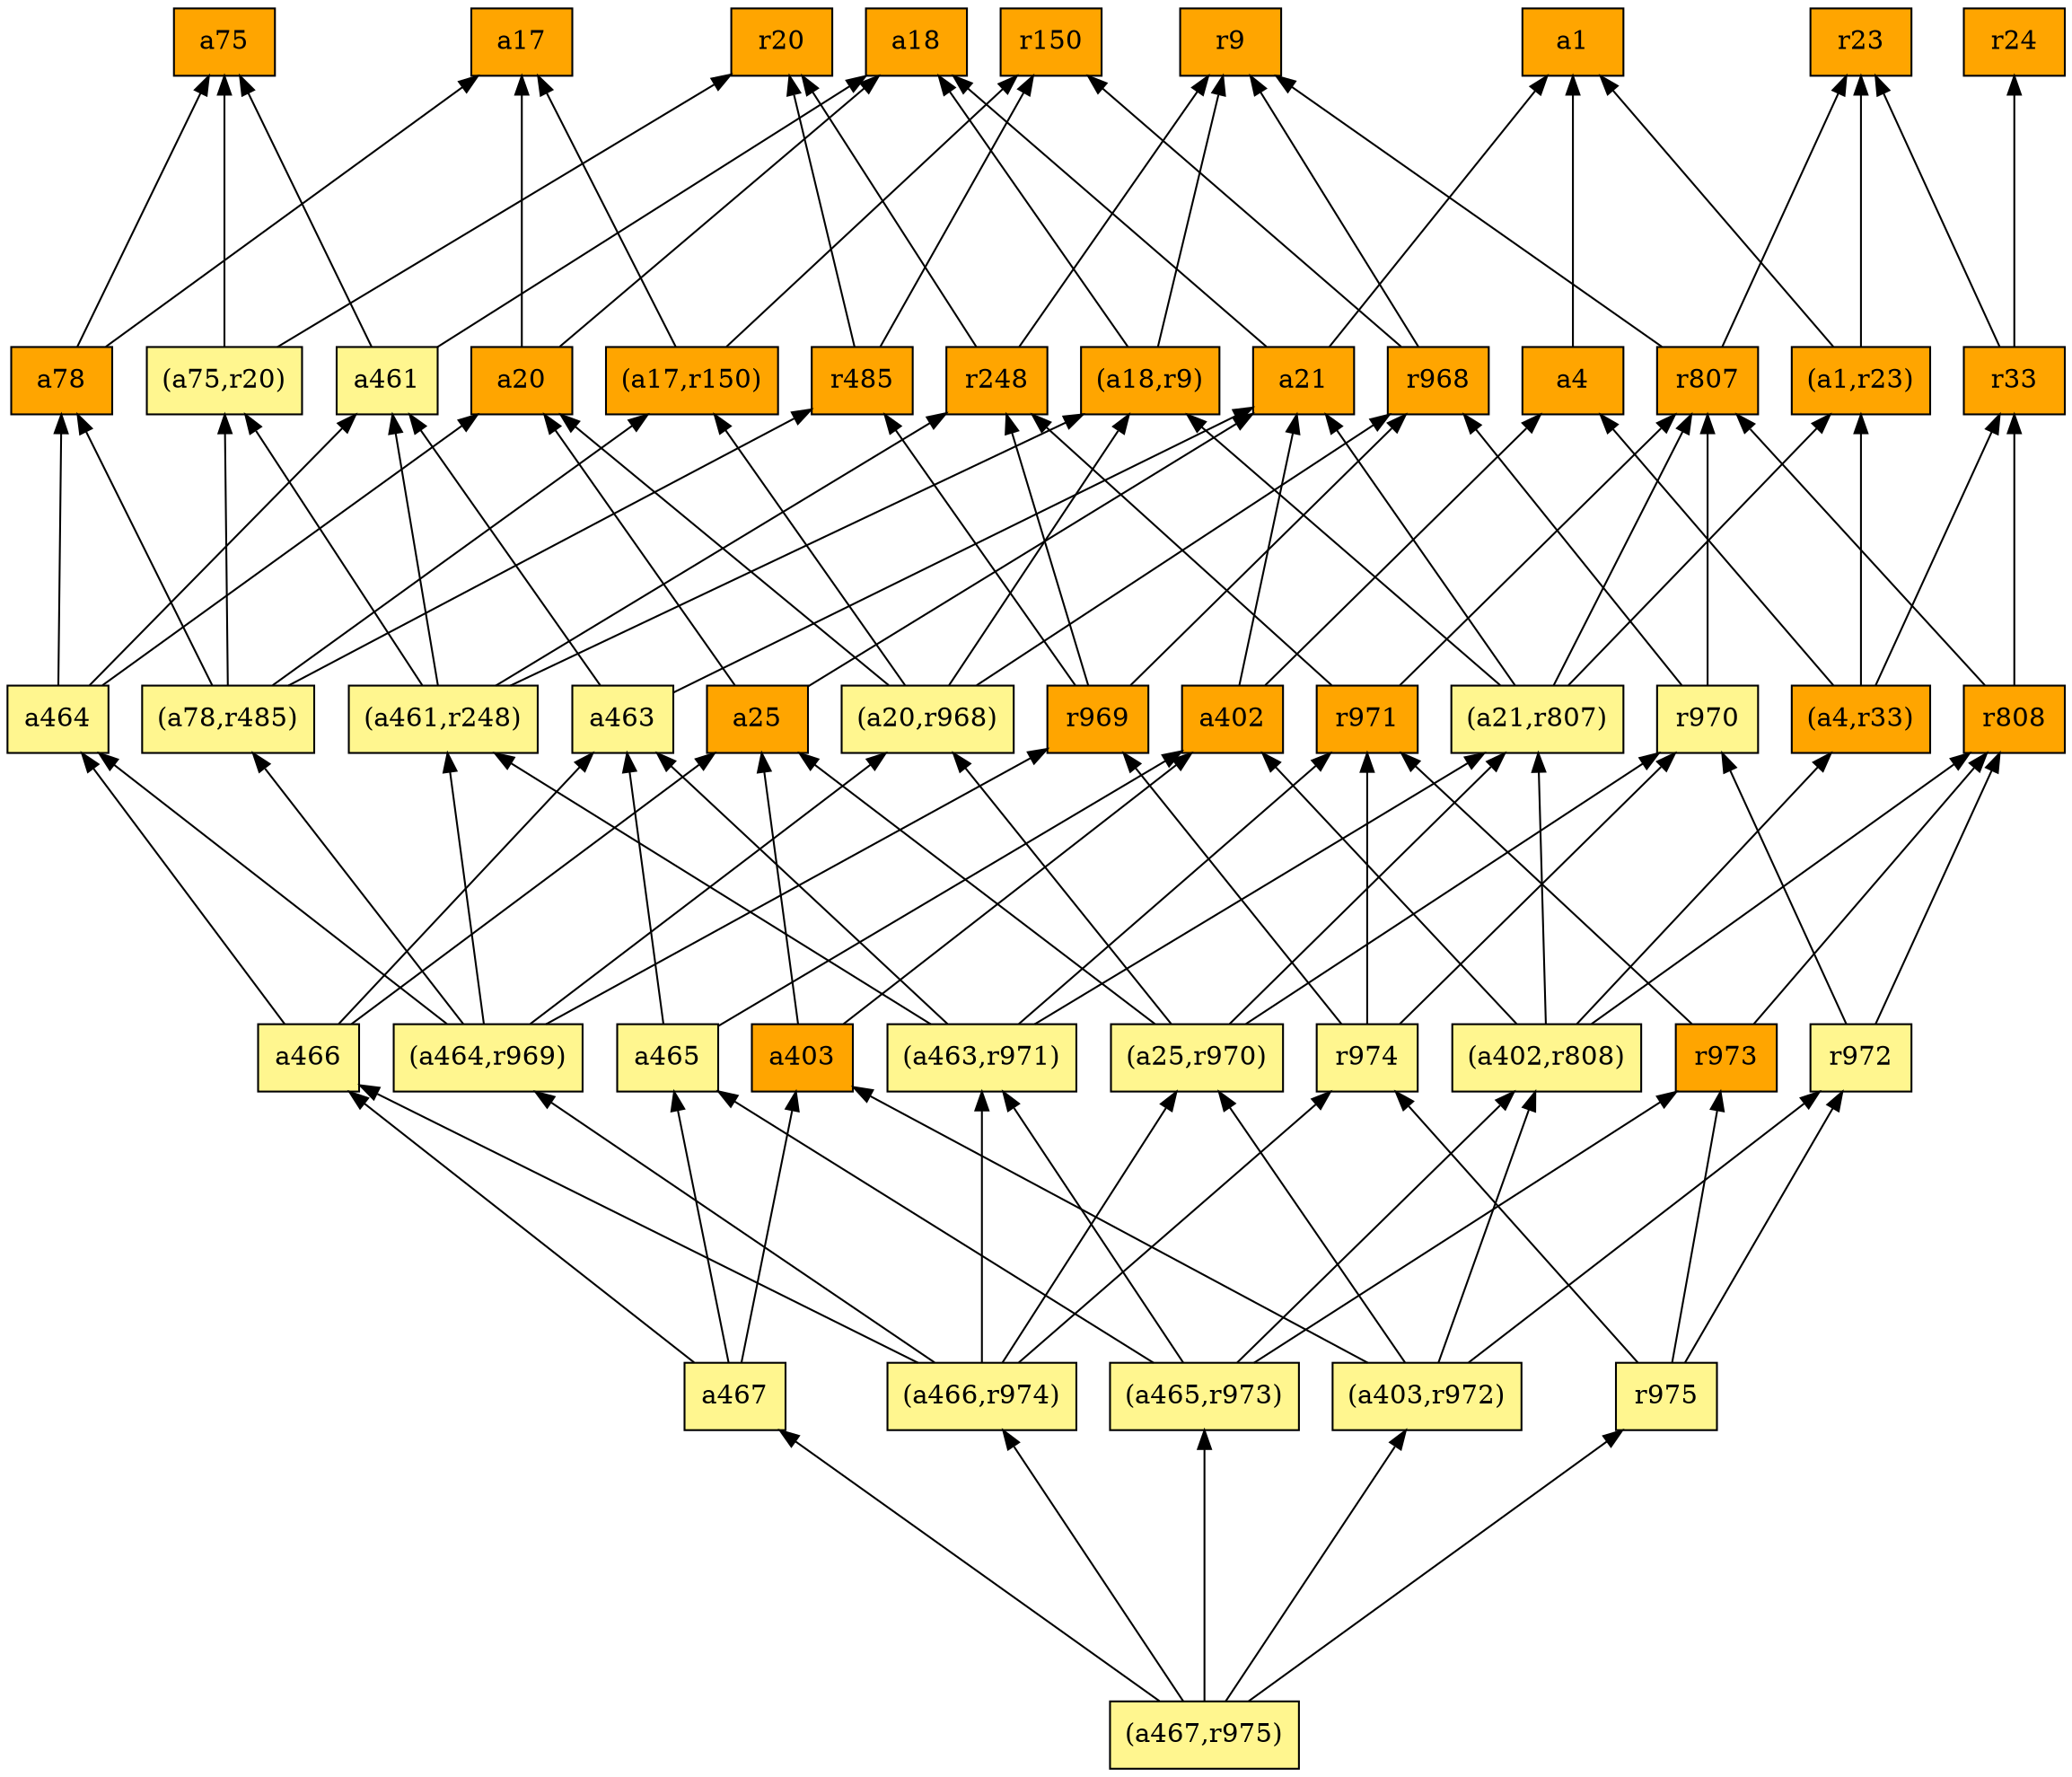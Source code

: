 digraph G {
rankdir=BT;ranksep="2.0";
"a463" [shape=record,fillcolor=khaki1,style=filled,label="{a463}"];
"(a78,r485)" [shape=record,fillcolor=khaki1,style=filled,label="{(a78,r485)}"];
"(a4,r33)" [shape=record,fillcolor=orange,style=filled,label="{(a4,r33)}"];
"r972" [shape=record,fillcolor=khaki1,style=filled,label="{r972}"];
"(a461,r248)" [shape=record,fillcolor=khaki1,style=filled,label="{(a461,r248)}"];
"(a20,r968)" [shape=record,fillcolor=khaki1,style=filled,label="{(a20,r968)}"];
"a402" [shape=record,fillcolor=orange,style=filled,label="{a402}"];
"r150" [shape=record,fillcolor=orange,style=filled,label="{r150}"];
"r9" [shape=record,fillcolor=orange,style=filled,label="{r9}"];
"a21" [shape=record,fillcolor=orange,style=filled,label="{a21}"];
"a466" [shape=record,fillcolor=khaki1,style=filled,label="{a466}"];
"a403" [shape=record,fillcolor=orange,style=filled,label="{a403}"];
"(a464,r969)" [shape=record,fillcolor=khaki1,style=filled,label="{(a464,r969)}"];
"(a25,r970)" [shape=record,fillcolor=khaki1,style=filled,label="{(a25,r970)}"];
"a4" [shape=record,fillcolor=orange,style=filled,label="{a4}"];
"a20" [shape=record,fillcolor=orange,style=filled,label="{a20}"];
"r24" [shape=record,fillcolor=orange,style=filled,label="{r24}"];
"r33" [shape=record,fillcolor=orange,style=filled,label="{r33}"];
"r975" [shape=record,fillcolor=khaki1,style=filled,label="{r975}"];
"a467" [shape=record,fillcolor=khaki1,style=filled,label="{a467}"];
"(a463,r971)" [shape=record,fillcolor=khaki1,style=filled,label="{(a463,r971)}"];
"a464" [shape=record,fillcolor=khaki1,style=filled,label="{a464}"];
"(a466,r974)" [shape=record,fillcolor=khaki1,style=filled,label="{(a466,r974)}"];
"a465" [shape=record,fillcolor=khaki1,style=filled,label="{a465}"];
"(a21,r807)" [shape=record,fillcolor=khaki1,style=filled,label="{(a21,r807)}"];
"r968" [shape=record,fillcolor=orange,style=filled,label="{r968}"];
"r970" [shape=record,fillcolor=khaki1,style=filled,label="{r970}"];
"(a465,r973)" [shape=record,fillcolor=khaki1,style=filled,label="{(a465,r973)}"];
"r971" [shape=record,fillcolor=orange,style=filled,label="{r971}"];
"r485" [shape=record,fillcolor=orange,style=filled,label="{r485}"];
"a75" [shape=record,fillcolor=orange,style=filled,label="{a75}"];
"(a75,r20)" [shape=record,fillcolor=khaki1,style=filled,label="{(a75,r20)}"];
"(a403,r972)" [shape=record,fillcolor=khaki1,style=filled,label="{(a403,r972)}"];
"a17" [shape=record,fillcolor=orange,style=filled,label="{a17}"];
"a25" [shape=record,fillcolor=orange,style=filled,label="{a25}"];
"a18" [shape=record,fillcolor=orange,style=filled,label="{a18}"];
"a461" [shape=record,fillcolor=khaki1,style=filled,label="{a461}"];
"(a467,r975)" [shape=record,fillcolor=khaki1,style=filled,label="{(a467,r975)}"];
"r808" [shape=record,fillcolor=orange,style=filled,label="{r808}"];
"r969" [shape=record,fillcolor=orange,style=filled,label="{r969}"];
"a1" [shape=record,fillcolor=orange,style=filled,label="{a1}"];
"(a1,r23)" [shape=record,fillcolor=orange,style=filled,label="{(a1,r23)}"];
"r248" [shape=record,fillcolor=orange,style=filled,label="{r248}"];
"a78" [shape=record,fillcolor=orange,style=filled,label="{a78}"];
"r974" [shape=record,fillcolor=khaki1,style=filled,label="{r974}"];
"r807" [shape=record,fillcolor=orange,style=filled,label="{r807}"];
"r23" [shape=record,fillcolor=orange,style=filled,label="{r23}"];
"r20" [shape=record,fillcolor=orange,style=filled,label="{r20}"];
"r973" [shape=record,fillcolor=orange,style=filled,label="{r973}"];
"(a18,r9)" [shape=record,fillcolor=orange,style=filled,label="{(a18,r9)}"];
"(a402,r808)" [shape=record,fillcolor=khaki1,style=filled,label="{(a402,r808)}"];
"(a17,r150)" [shape=record,fillcolor=orange,style=filled,label="{(a17,r150)}"];
"a463" -> "a21"
"a463" -> "a461"
"(a78,r485)" -> "a78"
"(a78,r485)" -> "(a75,r20)"
"(a78,r485)" -> "r485"
"(a78,r485)" -> "(a17,r150)"
"(a4,r33)" -> "a4"
"(a4,r33)" -> "(a1,r23)"
"(a4,r33)" -> "r33"
"r972" -> "r970"
"r972" -> "r808"
"(a461,r248)" -> "(a18,r9)"
"(a461,r248)" -> "(a75,r20)"
"(a461,r248)" -> "a461"
"(a461,r248)" -> "r248"
"(a20,r968)" -> "r968"
"(a20,r968)" -> "(a18,r9)"
"(a20,r968)" -> "a20"
"(a20,r968)" -> "(a17,r150)"
"a402" -> "a21"
"a402" -> "a4"
"a21" -> "a1"
"a21" -> "a18"
"a466" -> "a463"
"a466" -> "a25"
"a466" -> "a464"
"a403" -> "a25"
"a403" -> "a402"
"(a464,r969)" -> "(a78,r485)"
"(a464,r969)" -> "(a461,r248)"
"(a464,r969)" -> "(a20,r968)"
"(a464,r969)" -> "a464"
"(a464,r969)" -> "r969"
"(a25,r970)" -> "(a21,r807)"
"(a25,r970)" -> "r970"
"(a25,r970)" -> "(a20,r968)"
"(a25,r970)" -> "a25"
"a4" -> "a1"
"a20" -> "a18"
"a20" -> "a17"
"r33" -> "r24"
"r33" -> "r23"
"r975" -> "r972"
"r975" -> "r974"
"r975" -> "r973"
"a467" -> "a466"
"a467" -> "a403"
"a467" -> "a465"
"(a463,r971)" -> "a463"
"(a463,r971)" -> "(a21,r807)"
"(a463,r971)" -> "r971"
"(a463,r971)" -> "(a461,r248)"
"a464" -> "a78"
"a464" -> "a20"
"a464" -> "a461"
"(a466,r974)" -> "(a464,r969)"
"(a466,r974)" -> "(a25,r970)"
"(a466,r974)" -> "r974"
"(a466,r974)" -> "(a463,r971)"
"(a466,r974)" -> "a466"
"a465" -> "a463"
"a465" -> "a402"
"(a21,r807)" -> "(a18,r9)"
"(a21,r807)" -> "a21"
"(a21,r807)" -> "(a1,r23)"
"(a21,r807)" -> "r807"
"r968" -> "r9"
"r968" -> "r150"
"r970" -> "r968"
"r970" -> "r807"
"(a465,r973)" -> "(a463,r971)"
"(a465,r973)" -> "r973"
"(a465,r973)" -> "(a402,r808)"
"(a465,r973)" -> "a465"
"r971" -> "r248"
"r971" -> "r807"
"r485" -> "r20"
"r485" -> "r150"
"(a75,r20)" -> "a75"
"(a75,r20)" -> "r20"
"(a403,r972)" -> "r972"
"(a403,r972)" -> "(a25,r970)"
"(a403,r972)" -> "(a402,r808)"
"(a403,r972)" -> "a403"
"a25" -> "a20"
"a25" -> "a21"
"a461" -> "a75"
"a461" -> "a18"
"(a467,r975)" -> "(a465,r973)"
"(a467,r975)" -> "(a403,r972)"
"(a467,r975)" -> "r975"
"(a467,r975)" -> "a467"
"(a467,r975)" -> "(a466,r974)"
"r808" -> "r807"
"r808" -> "r33"
"r969" -> "r968"
"r969" -> "r485"
"r969" -> "r248"
"(a1,r23)" -> "a1"
"(a1,r23)" -> "r23"
"r248" -> "r9"
"r248" -> "r20"
"a78" -> "a75"
"a78" -> "a17"
"r974" -> "r970"
"r974" -> "r971"
"r974" -> "r969"
"r807" -> "r9"
"r807" -> "r23"
"r973" -> "r971"
"r973" -> "r808"
"(a18,r9)" -> "r9"
"(a18,r9)" -> "a18"
"(a402,r808)" -> "(a21,r807)"
"(a402,r808)" -> "(a4,r33)"
"(a402,r808)" -> "a402"
"(a402,r808)" -> "r808"
"(a17,r150)" -> "r150"
"(a17,r150)" -> "a17"
}